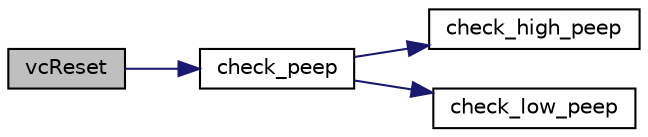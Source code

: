 digraph "vcReset"
{
 // LATEX_PDF_SIZE
  edge [fontname="Helvetica",fontsize="10",labelfontname="Helvetica",labelfontsize="10"];
  node [fontname="Helvetica",fontsize="10",shape=record];
  rankdir="LR";
  Node1 [label="vcReset",height=0.2,width=0.4,color="black", fillcolor="grey75", style="filled", fontcolor="black",tooltip=" "];
  Node1 -> Node2 [color="midnightblue",fontsize="10",style="solid",fontname="Helvetica"];
  Node2 [label="check_peep",height=0.2,width=0.4,color="black", fillcolor="white", style="filled",URL="$alarms_8cpp.html#a1dba4a65d965cefc5662e577f517a4af",tooltip=" "];
  Node2 -> Node3 [color="midnightblue",fontsize="10",style="solid",fontname="Helvetica"];
  Node3 [label="check_high_peep",height=0.2,width=0.4,color="black", fillcolor="white", style="filled",URL="$alarms_8cpp.html#af025d055837f566022540f29b4c88031",tooltip=" "];
  Node2 -> Node4 [color="midnightblue",fontsize="10",style="solid",fontname="Helvetica"];
  Node4 [label="check_low_peep",height=0.2,width=0.4,color="black", fillcolor="white", style="filled",URL="$alarms_8cpp.html#a2a0dea07b57b02895b23a657290bd9e4",tooltip=" "];
}
